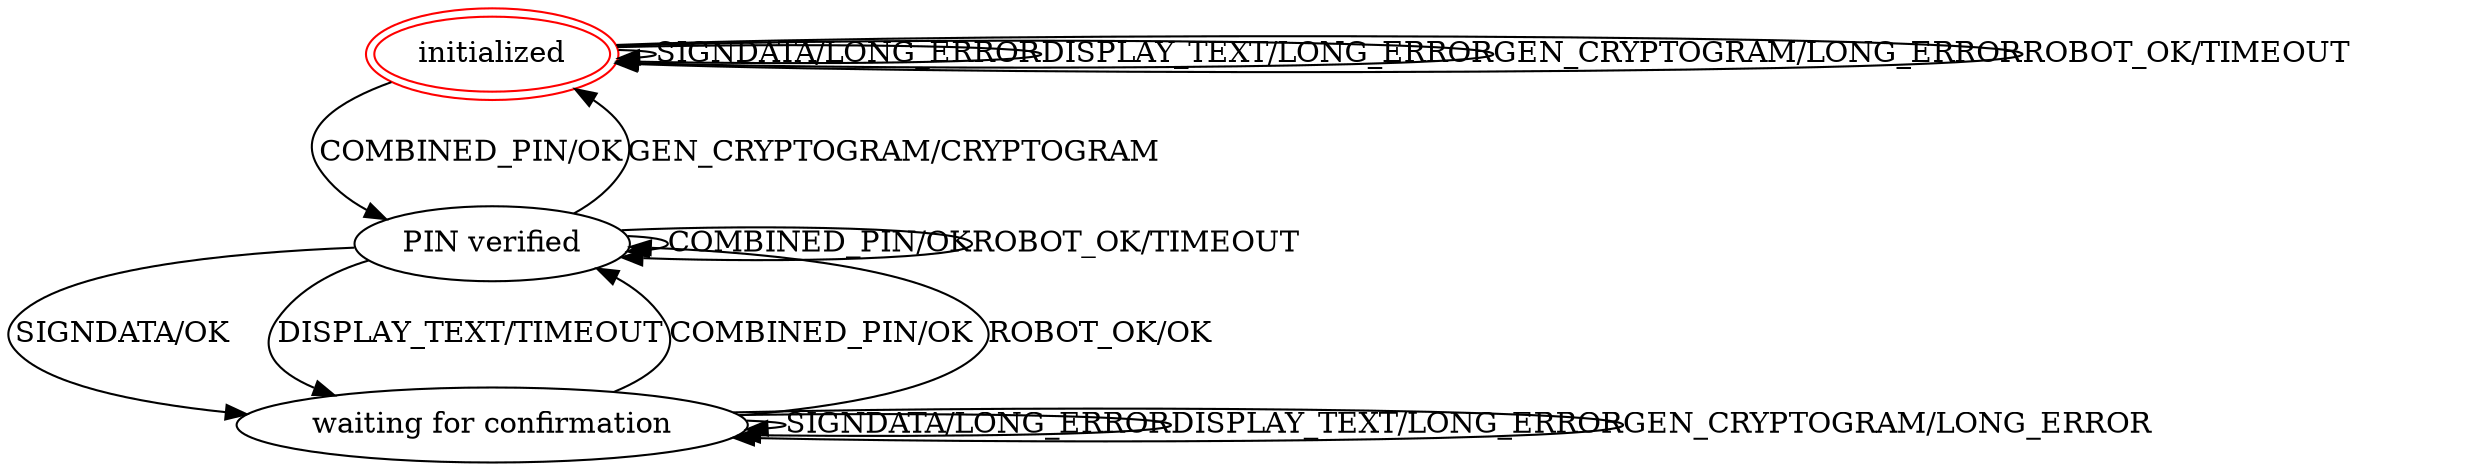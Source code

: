 digraph G {
initialized [peripheries=2 color="red"];
PIN_verified [label="PIN verified"];
waiting_for_confirmation [label="waiting for confirmation"];
initialized -> initialized  [label="SIGNDATA/LONG_ERROR"];
initialized -> initialized  [label="DISPLAY_TEXT/LONG_ERROR"];
initialized -> initialized  [label="GEN_CRYPTOGRAM/LONG_ERROR"];
initialized -> initialized  [label="ROBOT_OK/TIMEOUT"];
initialized -> PIN_verified  [label="COMBINED_PIN/OK"];
PIN_verified -> waiting_for_confirmation  [label="SIGNDATA/OK"];
PIN_verified -> waiting_for_confirmation  [label="DISPLAY_TEXT/TIMEOUT"];
PIN_verified -> initialized  [label="GEN_CRYPTOGRAM/CRYPTOGRAM"];
PIN_verified -> PIN_verified  [label="COMBINED_PIN/OK"];
PIN_verified -> PIN_verified  [label="ROBOT_OK/TIMEOUT"];
waiting_for_confirmation -> waiting_for_confirmation  [label="SIGNDATA/LONG_ERROR"];
waiting_for_confirmation -> waiting_for_confirmation  [label="DISPLAY_TEXT/LONG_ERROR"];
waiting_for_confirmation -> PIN_verified  [label="COMBINED_PIN/OK"];
waiting_for_confirmation -> PIN_verified  [label="ROBOT_OK/OK"];
waiting_for_confirmation -> waiting_for_confirmation  [label="GEN_CRYPTOGRAM/LONG_ERROR"];
}

